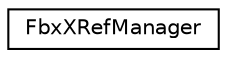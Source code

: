 digraph "クラス階層図"
{
  edge [fontname="Helvetica",fontsize="10",labelfontname="Helvetica",labelfontsize="10"];
  node [fontname="Helvetica",fontsize="10",shape=record];
  rankdir="LR";
  Node0 [label="FbxXRefManager",height=0.2,width=0.4,color="black", fillcolor="white", style="filled",URL="$class_fbx_x_ref_manager.html"];
}
